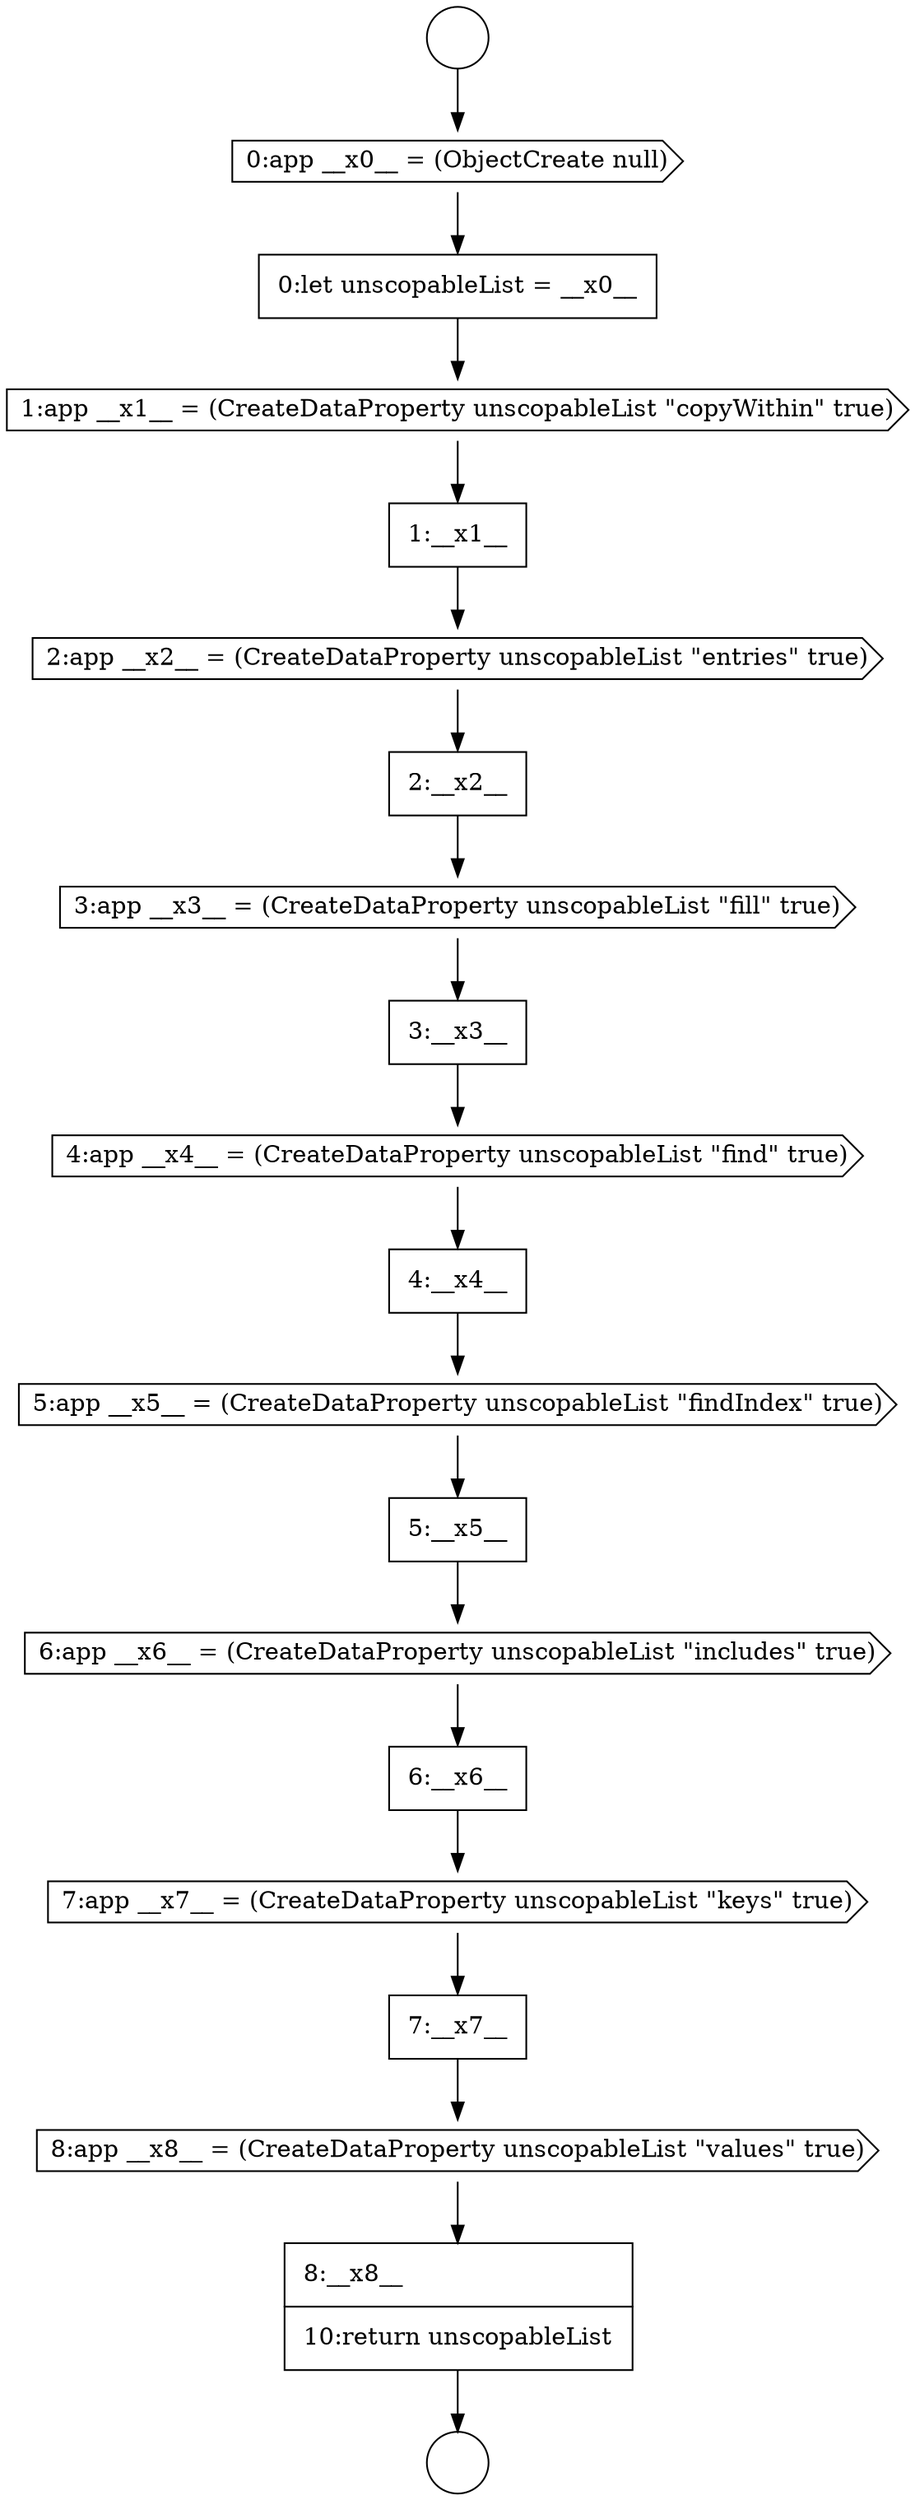digraph {
  node14662 [shape=none, margin=0, label=<<font color="black">
    <table border="0" cellborder="1" cellspacing="0" cellpadding="10">
      <tr><td align="left">3:__x3__</td></tr>
    </table>
  </font>> color="black" fillcolor="white" style=filled]
  node14665 [shape=cds, label=<<font color="black">5:app __x5__ = (CreateDataProperty unscopableList &quot;findIndex&quot; true)</font>> color="black" fillcolor="white" style=filled]
  node14669 [shape=cds, label=<<font color="black">7:app __x7__ = (CreateDataProperty unscopableList &quot;keys&quot; true)</font>> color="black" fillcolor="white" style=filled]
  node14661 [shape=cds, label=<<font color="black">3:app __x3__ = (CreateDataProperty unscopableList &quot;fill&quot; true)</font>> color="black" fillcolor="white" style=filled]
  node14666 [shape=none, margin=0, label=<<font color="black">
    <table border="0" cellborder="1" cellspacing="0" cellpadding="10">
      <tr><td align="left">5:__x5__</td></tr>
    </table>
  </font>> color="black" fillcolor="white" style=filled]
  node14657 [shape=cds, label=<<font color="black">1:app __x1__ = (CreateDataProperty unscopableList &quot;copyWithin&quot; true)</font>> color="black" fillcolor="white" style=filled]
  node14667 [shape=cds, label=<<font color="black">6:app __x6__ = (CreateDataProperty unscopableList &quot;includes&quot; true)</font>> color="black" fillcolor="white" style=filled]
  node14664 [shape=none, margin=0, label=<<font color="black">
    <table border="0" cellborder="1" cellspacing="0" cellpadding="10">
      <tr><td align="left">4:__x4__</td></tr>
    </table>
  </font>> color="black" fillcolor="white" style=filled]
  node14671 [shape=cds, label=<<font color="black">8:app __x8__ = (CreateDataProperty unscopableList &quot;values&quot; true)</font>> color="black" fillcolor="white" style=filled]
  node14668 [shape=none, margin=0, label=<<font color="black">
    <table border="0" cellborder="1" cellspacing="0" cellpadding="10">
      <tr><td align="left">6:__x6__</td></tr>
    </table>
  </font>> color="black" fillcolor="white" style=filled]
  node14663 [shape=cds, label=<<font color="black">4:app __x4__ = (CreateDataProperty unscopableList &quot;find&quot; true)</font>> color="black" fillcolor="white" style=filled]
  node14659 [shape=cds, label=<<font color="black">2:app __x2__ = (CreateDataProperty unscopableList &quot;entries&quot; true)</font>> color="black" fillcolor="white" style=filled]
  node14658 [shape=none, margin=0, label=<<font color="black">
    <table border="0" cellborder="1" cellspacing="0" cellpadding="10">
      <tr><td align="left">1:__x1__</td></tr>
    </table>
  </font>> color="black" fillcolor="white" style=filled]
  node14654 [shape=circle label=" " color="black" fillcolor="white" style=filled]
  node14655 [shape=cds, label=<<font color="black">0:app __x0__ = (ObjectCreate null)</font>> color="black" fillcolor="white" style=filled]
  node14670 [shape=none, margin=0, label=<<font color="black">
    <table border="0" cellborder="1" cellspacing="0" cellpadding="10">
      <tr><td align="left">7:__x7__</td></tr>
    </table>
  </font>> color="black" fillcolor="white" style=filled]
  node14660 [shape=none, margin=0, label=<<font color="black">
    <table border="0" cellborder="1" cellspacing="0" cellpadding="10">
      <tr><td align="left">2:__x2__</td></tr>
    </table>
  </font>> color="black" fillcolor="white" style=filled]
  node14656 [shape=none, margin=0, label=<<font color="black">
    <table border="0" cellborder="1" cellspacing="0" cellpadding="10">
      <tr><td align="left">0:let unscopableList = __x0__</td></tr>
    </table>
  </font>> color="black" fillcolor="white" style=filled]
  node14653 [shape=circle label=" " color="black" fillcolor="white" style=filled]
  node14672 [shape=none, margin=0, label=<<font color="black">
    <table border="0" cellborder="1" cellspacing="0" cellpadding="10">
      <tr><td align="left">8:__x8__</td></tr>
      <tr><td align="left">10:return unscopableList</td></tr>
    </table>
  </font>> color="black" fillcolor="white" style=filled]
  node14668 -> node14669 [ color="black"]
  node14666 -> node14667 [ color="black"]
  node14663 -> node14664 [ color="black"]
  node14664 -> node14665 [ color="black"]
  node14653 -> node14655 [ color="black"]
  node14658 -> node14659 [ color="black"]
  node14656 -> node14657 [ color="black"]
  node14672 -> node14654 [ color="black"]
  node14665 -> node14666 [ color="black"]
  node14670 -> node14671 [ color="black"]
  node14655 -> node14656 [ color="black"]
  node14659 -> node14660 [ color="black"]
  node14662 -> node14663 [ color="black"]
  node14671 -> node14672 [ color="black"]
  node14661 -> node14662 [ color="black"]
  node14657 -> node14658 [ color="black"]
  node14660 -> node14661 [ color="black"]
  node14667 -> node14668 [ color="black"]
  node14669 -> node14670 [ color="black"]
}
